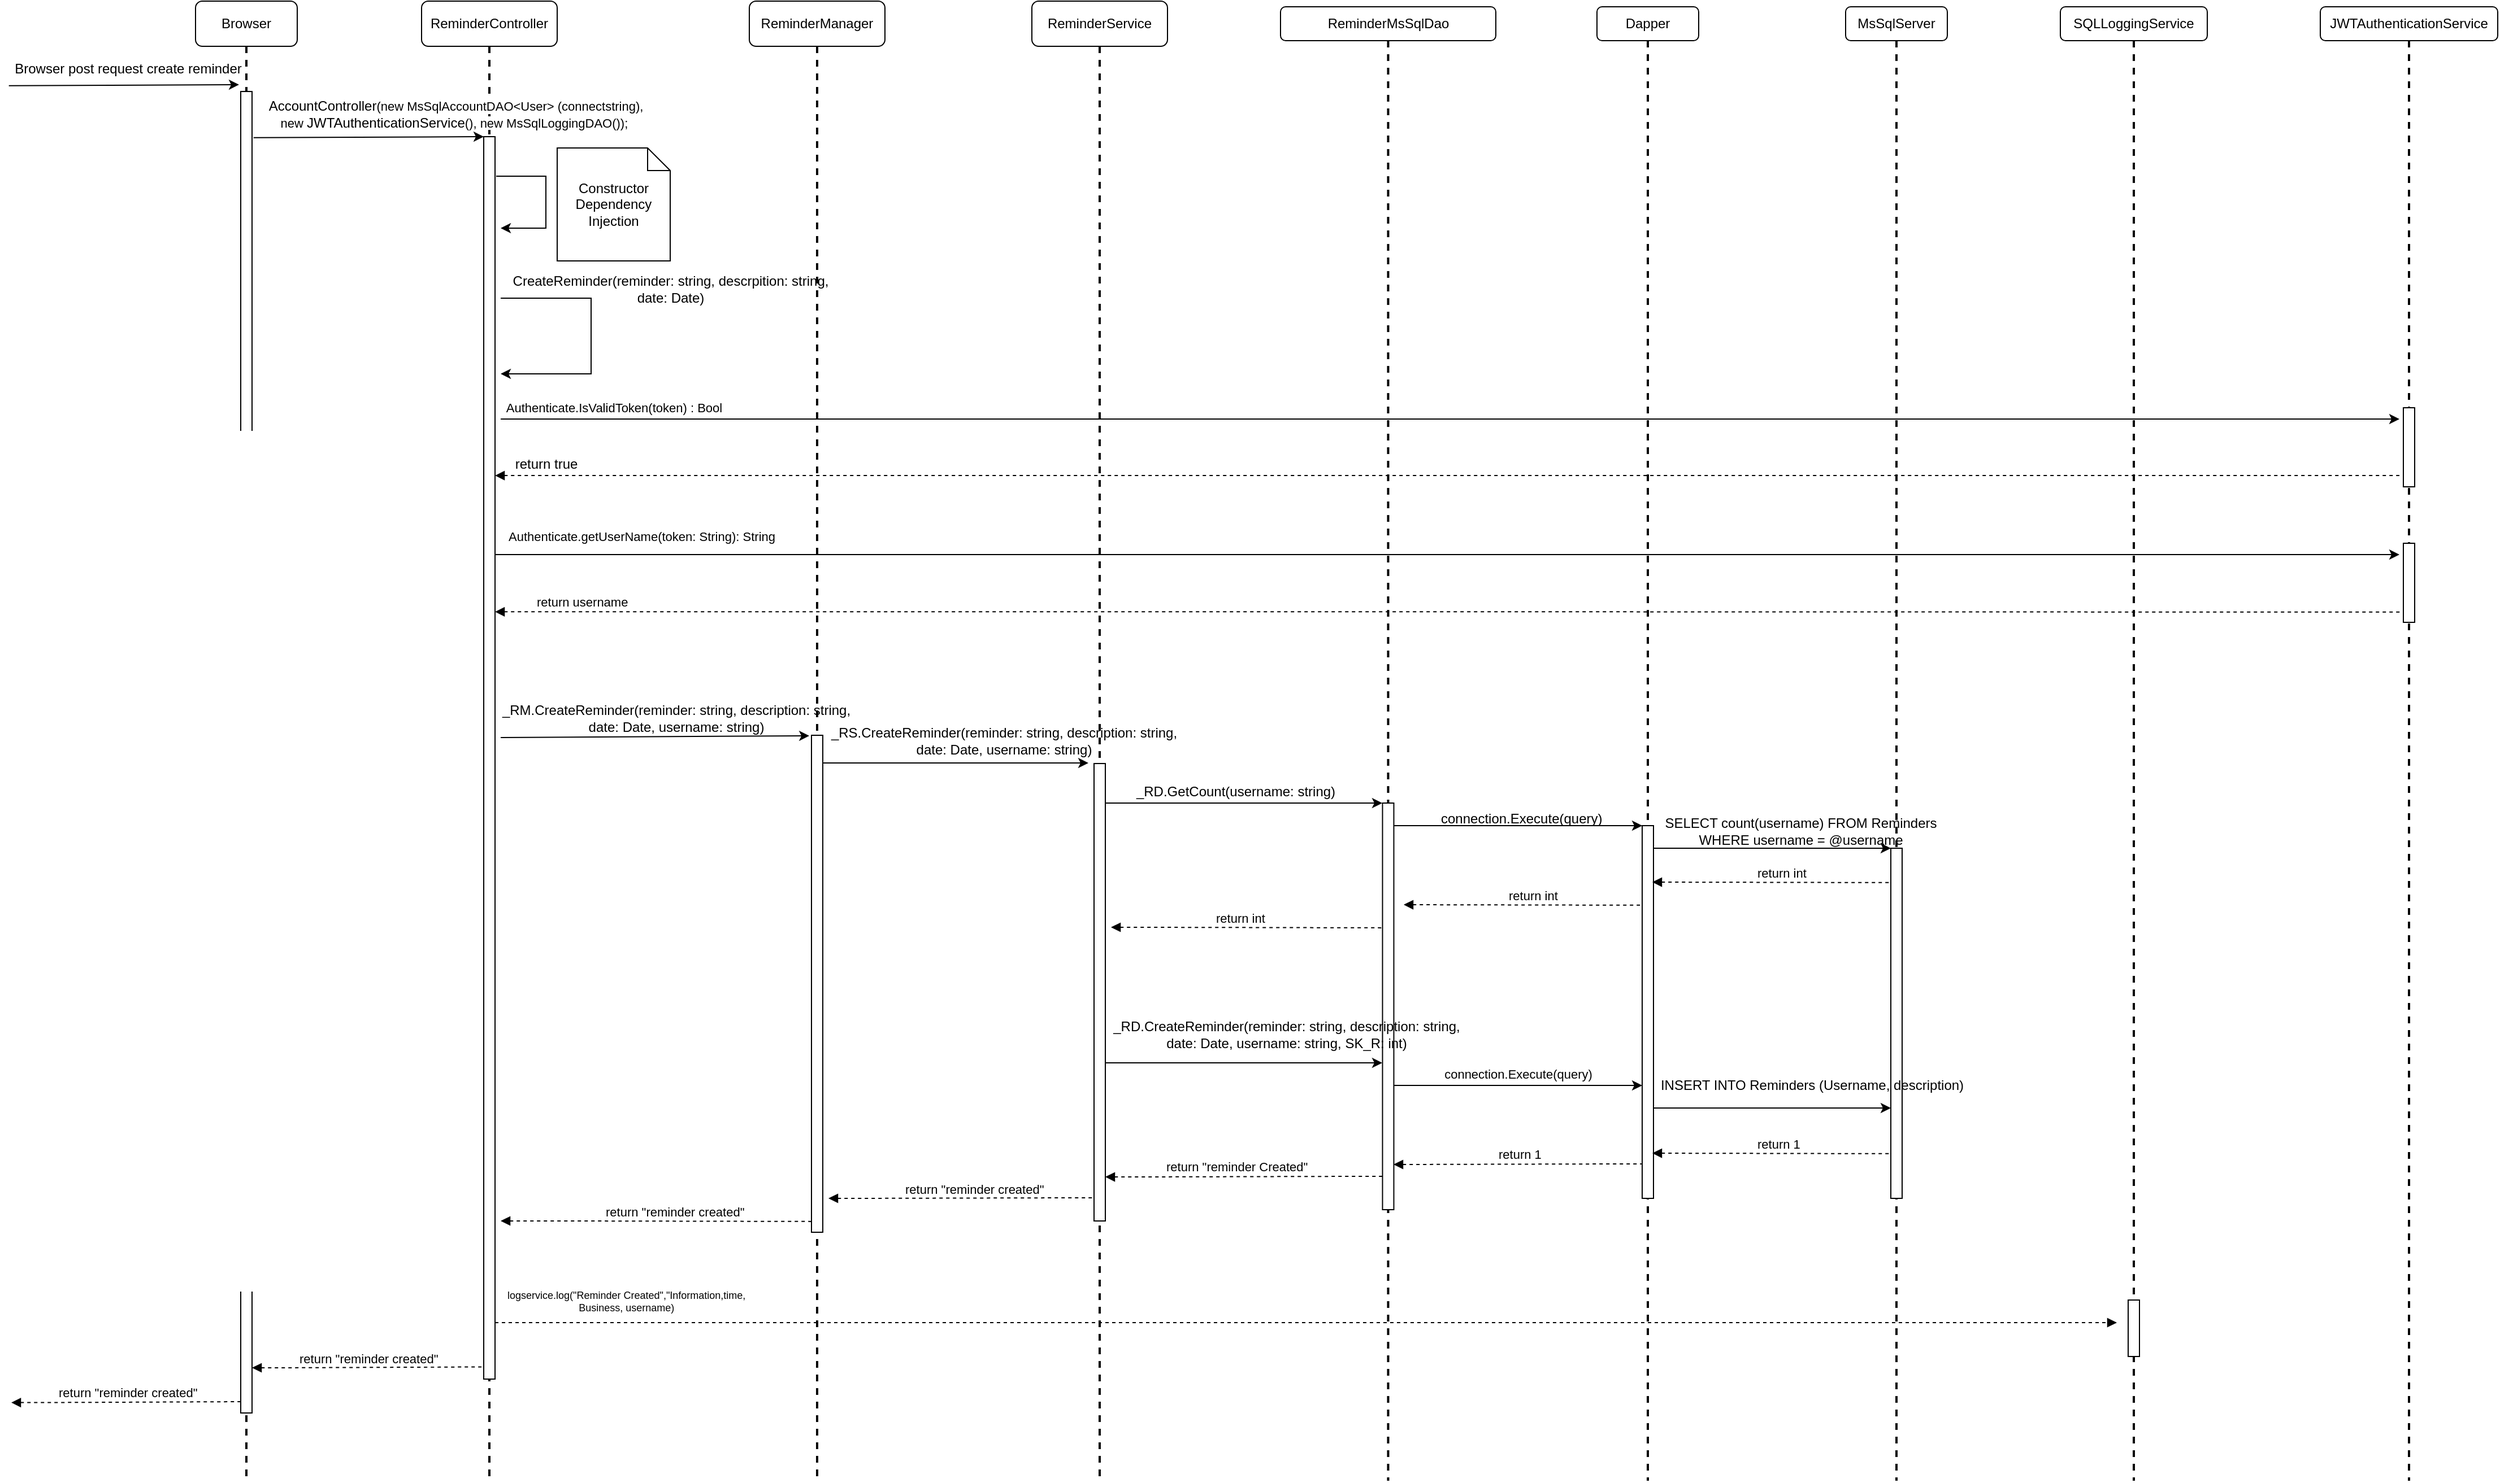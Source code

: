 <?xml version="1.0" encoding="UTF-8"?>
<mxfile version="17.4.6" type="google" pages="3"><diagram id="RDwwvTGCF3wUJh4VpjZ5" name="Create Reminder"><mxGraphModel dx="2912" dy="1154" grid="1" gridSize="10" guides="1" tooltips="1" connect="1" arrows="1" fold="1" page="1" pageScale="1" pageWidth="850" pageHeight="1100" math="0" shadow="0"><root><mxCell id="0"/><mxCell id="1" parent="0"/><mxCell id="jT9DzeOsweoscZ4oZAF4-42" value="" style="line;strokeWidth=2;direction=south;html=1;dashed=1;" parent="1" vertex="1"><mxGeometry x="900" y="145" width="10" height="1275" as="geometry"/></mxCell><mxCell id="yj6ZxE1zSrJkq0kj9B9Q-1" value="Browser" style="rounded=1;whiteSpace=wrap;html=1;" parent="1" vertex="1"><mxGeometry x="-600" y="110" width="90" height="40" as="geometry"/></mxCell><mxCell id="yj6ZxE1zSrJkq0kj9B9Q-9" value="" style="endArrow=classic;html=1;rounded=0;entryX=0;entryY=1;entryDx=0;entryDy=0;exitX=0.022;exitY=1.245;exitDx=0;exitDy=0;exitPerimeter=0;" parent="1" source="yj6ZxE1zSrJkq0kj9B9Q-12" edge="1"><mxGeometry width="50" height="50" relative="1" as="geometry"><mxPoint x="-680" y="184" as="sourcePoint"/><mxPoint x="-561.485" y="183.985" as="targetPoint"/></mxGeometry></mxCell><mxCell id="yj6ZxE1zSrJkq0kj9B9Q-12" value="Browser post request create reminder" style="text;html=1;align=center;verticalAlign=middle;resizable=0;points=[];autosize=1;strokeColor=none;fillColor=none;" parent="1" vertex="1"><mxGeometry x="-770" y="160" width="220" height="20" as="geometry"/></mxCell><mxCell id="yj6ZxE1zSrJkq0kj9B9Q-13" value="ReminderController" style="rounded=1;whiteSpace=wrap;html=1;" parent="1" vertex="1"><mxGeometry x="-400" y="110" width="120" height="40" as="geometry"/></mxCell><mxCell id="yj6ZxE1zSrJkq0kj9B9Q-14" value="" style="line;strokeWidth=2;direction=south;html=1;dashed=1;" parent="1" vertex="1"><mxGeometry x="-345" y="150" width="10" height="1270" as="geometry"/></mxCell><mxCell id="yj6ZxE1zSrJkq0kj9B9Q-15" value="" style="line;strokeWidth=2;direction=south;html=1;dashed=1;" parent="1" vertex="1"><mxGeometry x="-560" y="150" width="10" height="1270" as="geometry"/></mxCell><mxCell id="yj6ZxE1zSrJkq0kj9B9Q-16" value="" style="html=1;points=[];perimeter=orthogonalPerimeter;" parent="1" vertex="1"><mxGeometry x="-560" y="190" width="10" height="1170" as="geometry"/></mxCell><mxCell id="yj6ZxE1zSrJkq0kj9B9Q-17" value="" style="html=1;points=[];perimeter=orthogonalPerimeter;" parent="1" vertex="1"><mxGeometry x="-345" y="230" width="10" height="1100" as="geometry"/></mxCell><mxCell id="yj6ZxE1zSrJkq0kj9B9Q-18" value="" style="endArrow=classic;html=1;rounded=0;entryX=0;entryY=1;entryDx=0;entryDy=0;exitX=0.022;exitY=1.245;exitDx=0;exitDy=0;exitPerimeter=0;" parent="1" edge="1"><mxGeometry width="50" height="50" relative="1" as="geometry"><mxPoint x="-548.67" y="230.91" as="sourcePoint"/><mxPoint x="-344.995" y="229.995" as="targetPoint"/></mxGeometry></mxCell><mxCell id="yj6ZxE1zSrJkq0kj9B9Q-19" value="AccountController&lt;span style=&quot;background-color: rgb(255 , 255 , 255) ; font-size: 11px ; text-align: left&quot;&gt;(new MsSqlAccountDAO&amp;lt;User&amp;gt;&amp;nbsp;&lt;/span&gt;&lt;span style=&quot;background-color: rgb(255 , 255 , 255) ; font-size: 11px ; text-align: left&quot;&gt;(connectstring), &lt;br&gt;new&amp;nbsp;&lt;/span&gt;JWTAuthenticationService&lt;span style=&quot;background-color: rgb(255 , 255 , 255) ; font-size: 11px ; text-align: left&quot;&gt;(),&amp;nbsp;new MsSqlLoggingDAO());&amp;nbsp;&lt;/span&gt;&lt;span style=&quot;background-color: rgb(255 , 255 , 255) ; font-size: 11px ; text-align: left&quot;&gt;&lt;br&gt;&lt;/span&gt;" style="text;html=1;align=center;verticalAlign=middle;resizable=0;points=[];autosize=1;strokeColor=none;fillColor=none;" parent="1" vertex="1"><mxGeometry x="-545" y="195" width="350" height="30" as="geometry"/></mxCell><mxCell id="jT9DzeOsweoscZ4oZAF4-1" value="" style="endArrow=classic;html=1;rounded=0;" parent="1" edge="1"><mxGeometry width="50" height="50" relative="1" as="geometry"><mxPoint x="-334" y="265" as="sourcePoint"/><mxPoint x="-330" y="311" as="targetPoint"/><Array as="points"><mxPoint x="-290" y="265"/><mxPoint x="-290" y="311"/></Array></mxGeometry></mxCell><mxCell id="jT9DzeOsweoscZ4oZAF4-2" value="Constructor Dependency Injection" style="shape=note;size=20;whiteSpace=wrap;html=1;" parent="1" vertex="1"><mxGeometry x="-280" y="240" width="100" height="100" as="geometry"/></mxCell><mxCell id="jT9DzeOsweoscZ4oZAF4-3" value="" style="endArrow=classic;html=1;rounded=0;exitX=1.5;exitY=0.13;exitDx=0;exitDy=0;exitPerimeter=0;" parent="1" source="yj6ZxE1zSrJkq0kj9B9Q-17" edge="1"><mxGeometry width="50" height="50" relative="1" as="geometry"><mxPoint x="-335" y="410" as="sourcePoint"/><mxPoint x="-330" y="440" as="targetPoint"/><Array as="points"><mxPoint x="-250" y="373"/><mxPoint x="-250" y="440"/></Array></mxGeometry></mxCell><mxCell id="jT9DzeOsweoscZ4oZAF4-4" value="CreateReminder(reminder: string, descrpition: string,&lt;br&gt;date: Date)" style="text;html=1;align=center;verticalAlign=middle;resizable=0;points=[];autosize=1;strokeColor=none;fillColor=none;" parent="1" vertex="1"><mxGeometry x="-325" y="350" width="290" height="30" as="geometry"/></mxCell><mxCell id="jT9DzeOsweoscZ4oZAF4-5" value="&lt;span style=&quot;text-align: left&quot;&gt;JWTAuthenticationService&lt;/span&gt;" style="rounded=1;whiteSpace=wrap;html=1;" parent="1" vertex="1"><mxGeometry x="1280" y="115" width="157" height="30" as="geometry"/></mxCell><mxCell id="jT9DzeOsweoscZ4oZAF4-7" value="" style="line;strokeWidth=2;direction=south;html=1;dashed=1;" parent="1" vertex="1"><mxGeometry x="1353.5" y="145" width="10" height="1275" as="geometry"/></mxCell><mxCell id="jT9DzeOsweoscZ4oZAF4-8" value="" style="html=1;points=[];perimeter=orthogonalPerimeter;" parent="1" vertex="1"><mxGeometry x="1353.5" y="470" width="10" height="70" as="geometry"/></mxCell><mxCell id="jT9DzeOsweoscZ4oZAF4-9" value="" style="endArrow=classic;html=1;rounded=0;" parent="1" edge="1"><mxGeometry width="50" height="50" relative="1" as="geometry"><mxPoint x="-330" y="480" as="sourcePoint"/><mxPoint x="1350" y="480" as="targetPoint"/></mxGeometry></mxCell><mxCell id="jT9DzeOsweoscZ4oZAF4-11" value="" style="endArrow=none;endFill=0;html=1;edgeStyle=orthogonalEdgeStyle;align=left;verticalAlign=top;rounded=0;startArrow=block;startFill=1;dashed=1;" parent="1" edge="1"><mxGeometry x="-1" relative="1" as="geometry"><mxPoint x="-335" y="530.04" as="sourcePoint"/><mxPoint x="1350" y="530" as="targetPoint"/><Array as="points"><mxPoint x="-196" y="530.04"/></Array></mxGeometry></mxCell><mxCell id="jT9DzeOsweoscZ4oZAF4-12" value="Authenticate.IsValidToken(token) : Bool" style="edgeLabel;resizable=0;html=1;align=center;verticalAlign=middle;" parent="1" connectable="0" vertex="1"><mxGeometry x="-230.0" y="470.0" as="geometry"/></mxCell><mxCell id="jT9DzeOsweoscZ4oZAF4-13" value="return true" style="text;html=1;align=center;verticalAlign=middle;resizable=0;points=[];autosize=1;strokeColor=none;fillColor=none;" parent="1" vertex="1"><mxGeometry x="-325" y="510" width="70" height="20" as="geometry"/></mxCell><mxCell id="jT9DzeOsweoscZ4oZAF4-15" value="" style="endArrow=none;endFill=0;html=1;edgeStyle=orthogonalEdgeStyle;align=left;verticalAlign=top;rounded=0;startArrow=block;startFill=1;dashed=1;entryX=-0.041;entryY=0.87;entryDx=0;entryDy=0;entryPerimeter=0;" parent="1" target="jT9DzeOsweoscZ4oZAF4-17" edge="1"><mxGeometry x="-1" relative="1" as="geometry"><mxPoint x="-335" y="650.64" as="sourcePoint"/><mxPoint x="968.62" y="650.0" as="targetPoint"/><Array as="points"><mxPoint x="394" y="651"/><mxPoint x="1123" y="650"/></Array></mxGeometry></mxCell><mxCell id="jT9DzeOsweoscZ4oZAF4-16" value="return username" style="edgeLabel;resizable=0;html=1;align=left;verticalAlign=bottom;" parent="jT9DzeOsweoscZ4oZAF4-15" connectable="0" vertex="1"><mxGeometry x="-1" relative="1" as="geometry"><mxPoint x="35" as="offset"/></mxGeometry></mxCell><mxCell id="jT9DzeOsweoscZ4oZAF4-17" value="" style="html=1;points=[];perimeter=orthogonalPerimeter;" parent="1" vertex="1"><mxGeometry x="1353.5" y="590" width="10" height="70" as="geometry"/></mxCell><mxCell id="jT9DzeOsweoscZ4oZAF4-18" value="" style="endArrow=classic;html=1;rounded=0;" parent="1" edge="1"><mxGeometry width="50" height="50" relative="1" as="geometry"><mxPoint x="-335" y="600" as="sourcePoint"/><mxPoint x="1350" y="600" as="targetPoint"/></mxGeometry></mxCell><mxCell id="jT9DzeOsweoscZ4oZAF4-19" value="&lt;span style=&quot;color: rgb(0, 0, 0); font-family: helvetica; font-size: 11px; font-style: normal; font-weight: 400; letter-spacing: normal; text-align: left; text-indent: 0px; text-transform: none; word-spacing: 0px; background-color: rgb(255, 255, 255); display: inline; float: none;&quot;&gt;Authenticate.getUserName(token: String): String&lt;/span&gt;" style="text;whiteSpace=wrap;html=1;" parent="1" vertex="1"><mxGeometry x="-325" y="570" width="260" height="30" as="geometry"/></mxCell><mxCell id="jT9DzeOsweoscZ4oZAF4-20" value="ReminderManager" style="rounded=1;whiteSpace=wrap;html=1;" parent="1" vertex="1"><mxGeometry x="-110" y="110" width="120" height="40" as="geometry"/></mxCell><mxCell id="jT9DzeOsweoscZ4oZAF4-21" value="" style="line;strokeWidth=2;direction=south;html=1;dashed=1;" parent="1" vertex="1"><mxGeometry x="-55" y="150" width="10" height="1270" as="geometry"/></mxCell><mxCell id="jT9DzeOsweoscZ4oZAF4-22" value="" style="html=1;points=[];perimeter=orthogonalPerimeter;" parent="1" vertex="1"><mxGeometry x="-55" y="760" width="10" height="440" as="geometry"/></mxCell><mxCell id="jT9DzeOsweoscZ4oZAF4-23" value="" style="endArrow=classic;html=1;rounded=0;entryX=-0.191;entryY=0.001;entryDx=0;entryDy=0;entryPerimeter=0;" parent="1" target="jT9DzeOsweoscZ4oZAF4-22" edge="1"><mxGeometry width="50" height="50" relative="1" as="geometry"><mxPoint x="-330" y="762" as="sourcePoint"/><mxPoint x="-240" y="750" as="targetPoint"/></mxGeometry></mxCell><mxCell id="jT9DzeOsweoscZ4oZAF4-24" value="_RM.CreateReminder(reminder: string, description: string,&lt;br&gt;date: Date, username: string)" style="text;html=1;align=center;verticalAlign=middle;resizable=0;points=[];autosize=1;strokeColor=none;fillColor=none;" parent="1" vertex="1"><mxGeometry x="-335" y="730" width="320" height="30" as="geometry"/></mxCell><mxCell id="jT9DzeOsweoscZ4oZAF4-25" value="ReminderService" style="rounded=1;whiteSpace=wrap;html=1;" parent="1" vertex="1"><mxGeometry x="140" y="110" width="120" height="40" as="geometry"/></mxCell><mxCell id="jT9DzeOsweoscZ4oZAF4-26" value="" style="line;strokeWidth=2;direction=south;html=1;dashed=1;" parent="1" vertex="1"><mxGeometry x="195" y="150" width="10" height="1270" as="geometry"/></mxCell><mxCell id="jT9DzeOsweoscZ4oZAF4-27" value="" style="html=1;points=[];perimeter=orthogonalPerimeter;" parent="1" vertex="1"><mxGeometry x="195" y="785" width="10" height="405" as="geometry"/></mxCell><mxCell id="jT9DzeOsweoscZ4oZAF4-28" value="" style="endArrow=classic;html=1;rounded=0;" parent="1" edge="1"><mxGeometry width="50" height="50" relative="1" as="geometry"><mxPoint x="-45" y="784.5" as="sourcePoint"/><mxPoint x="190" y="784.5" as="targetPoint"/></mxGeometry></mxCell><mxCell id="jT9DzeOsweoscZ4oZAF4-29" value="_RS.CreateReminder(reminder: string, description: string,&lt;br&gt;date: Date, username: string)" style="text;html=1;align=center;verticalAlign=middle;resizable=0;points=[];autosize=1;strokeColor=none;fillColor=none;" parent="1" vertex="1"><mxGeometry x="-45" y="750" width="320" height="30" as="geometry"/></mxCell><mxCell id="jT9DzeOsweoscZ4oZAF4-30" value="ReminderMsSqlDao" style="rounded=1;whiteSpace=wrap;html=1;" parent="1" vertex="1"><mxGeometry x="360" y="115" width="190.5" height="30" as="geometry"/></mxCell><mxCell id="jT9DzeOsweoscZ4oZAF4-31" value="" style="line;strokeWidth=2;direction=south;html=1;dashed=1;" parent="1" vertex="1"><mxGeometry x="450.25" y="145" width="10" height="1275" as="geometry"/></mxCell><mxCell id="jT9DzeOsweoscZ4oZAF4-32" value="" style="html=1;points=[];perimeter=orthogonalPerimeter;" parent="1" vertex="1"><mxGeometry x="450.25" y="820" width="10" height="360" as="geometry"/></mxCell><mxCell id="jT9DzeOsweoscZ4oZAF4-33" value="" style="endArrow=classic;html=1;rounded=0;" parent="1" edge="1"><mxGeometry width="50" height="50" relative="1" as="geometry"><mxPoint x="205" y="1050" as="sourcePoint"/><mxPoint x="450" y="1050" as="targetPoint"/></mxGeometry></mxCell><mxCell id="jT9DzeOsweoscZ4oZAF4-34" value="_RD.CreateReminder(reminder: string, description: string,&lt;br&gt;date: Date, username: string, SK_R: int)" style="text;html=1;align=center;verticalAlign=middle;resizable=0;points=[];autosize=1;strokeColor=none;fillColor=none;" parent="1" vertex="1"><mxGeometry x="205" y="1010" width="320" height="30" as="geometry"/></mxCell><mxCell id="jT9DzeOsweoscZ4oZAF4-35" value="Dapper" style="rounded=1;whiteSpace=wrap;html=1;" parent="1" vertex="1"><mxGeometry x="640" y="115" width="90" height="30" as="geometry"/></mxCell><mxCell id="jT9DzeOsweoscZ4oZAF4-36" value="" style="line;strokeWidth=2;direction=south;html=1;dashed=1;" parent="1" vertex="1"><mxGeometry x="680" y="145" width="10" height="1275" as="geometry"/></mxCell><mxCell id="jT9DzeOsweoscZ4oZAF4-37" value="" style="html=1;points=[];perimeter=orthogonalPerimeter;" parent="1" vertex="1"><mxGeometry x="680" y="840" width="10" height="330" as="geometry"/></mxCell><mxCell id="jT9DzeOsweoscZ4oZAF4-39" value="" style="endArrow=classic;html=1;rounded=0;" parent="1" edge="1"><mxGeometry width="50" height="50" relative="1" as="geometry"><mxPoint x="460" y="1070" as="sourcePoint"/><mxPoint x="680" y="1070" as="targetPoint"/></mxGeometry></mxCell><mxCell id="jT9DzeOsweoscZ4oZAF4-40" value="connection.Execute(query)" style="edgeLabel;html=1;align=center;verticalAlign=middle;resizable=0;points=[];" parent="1" vertex="1" connectable="0"><mxGeometry x="570.001" y="1060.005" as="geometry"/></mxCell><mxCell id="jT9DzeOsweoscZ4oZAF4-41" value="MsSqlServer" style="rounded=1;whiteSpace=wrap;html=1;" parent="1" vertex="1"><mxGeometry x="860" y="115" width="90" height="30" as="geometry"/></mxCell><mxCell id="jT9DzeOsweoscZ4oZAF4-43" value="" style="html=1;points=[];perimeter=orthogonalPerimeter;" parent="1" vertex="1"><mxGeometry x="900" y="860" width="10" height="310" as="geometry"/></mxCell><mxCell id="jT9DzeOsweoscZ4oZAF4-44" value="" style="endArrow=classic;html=1;rounded=0;" parent="1" edge="1"><mxGeometry width="50" height="50" relative="1" as="geometry"><mxPoint x="690" y="1090" as="sourcePoint"/><mxPoint x="900" y="1090" as="targetPoint"/></mxGeometry></mxCell><mxCell id="jT9DzeOsweoscZ4oZAF4-45" value="INSERT INTO Reminders (Username, description)" style="text;html=1;align=center;verticalAlign=middle;resizable=0;points=[];autosize=1;strokeColor=none;fillColor=none;" parent="1" vertex="1"><mxGeometry x="690" y="1060" width="280" height="20" as="geometry"/></mxCell><mxCell id="jT9DzeOsweoscZ4oZAF4-48" value="" style="endArrow=none;endFill=0;html=1;edgeStyle=orthogonalEdgeStyle;align=left;verticalAlign=top;rounded=0;startArrow=block;startFill=1;dashed=1;" parent="1" edge="1"><mxGeometry x="-1" relative="1" as="geometry"><mxPoint x="689" y="1130" as="sourcePoint"/><mxPoint x="900.0" y="1130.44" as="targetPoint"/><Array as="points"><mxPoint x="689" y="1130.23"/></Array></mxGeometry></mxCell><mxCell id="jT9DzeOsweoscZ4oZAF4-49" value="return 1" style="edgeLabel;resizable=0;html=1;align=left;verticalAlign=bottom;" parent="jT9DzeOsweoscZ4oZAF4-48" connectable="0" vertex="1"><mxGeometry x="-1" relative="1" as="geometry"><mxPoint x="91" as="offset"/></mxGeometry></mxCell><mxCell id="jT9DzeOsweoscZ4oZAF4-50" value="" style="endArrow=none;endFill=0;html=1;edgeStyle=orthogonalEdgeStyle;align=left;verticalAlign=top;rounded=0;startArrow=block;startFill=1;dashed=1;exitX=0.975;exitY=0.909;exitDx=0;exitDy=0;exitPerimeter=0;" parent="1" edge="1"><mxGeometry x="-1" relative="1" as="geometry"><mxPoint x="460" y="1139.99" as="sourcePoint"/><mxPoint x="680.0" y="1139.44" as="targetPoint"/><Array as="points"><mxPoint x="469" y="1140"/></Array></mxGeometry></mxCell><mxCell id="jT9DzeOsweoscZ4oZAF4-51" value="return 1" style="edgeLabel;resizable=0;html=1;align=left;verticalAlign=bottom;" parent="jT9DzeOsweoscZ4oZAF4-50" connectable="0" vertex="1"><mxGeometry x="-1" relative="1" as="geometry"><mxPoint x="91" as="offset"/></mxGeometry></mxCell><mxCell id="jT9DzeOsweoscZ4oZAF4-52" value="" style="endArrow=none;endFill=0;html=1;edgeStyle=orthogonalEdgeStyle;align=left;verticalAlign=top;rounded=0;startArrow=block;startFill=1;dashed=1;exitX=1;exitY=0.869;exitDx=0;exitDy=0;exitPerimeter=0;" parent="1" edge="1"><mxGeometry x="-1" relative="1" as="geometry"><mxPoint x="205" y="1151.005" as="sourcePoint"/><mxPoint x="450.25" y="1150.44" as="targetPoint"/><Array as="points"><mxPoint x="239" y="1151"/></Array></mxGeometry></mxCell><mxCell id="jT9DzeOsweoscZ4oZAF4-53" value="return &quot;reminder Created&quot;" style="edgeLabel;resizable=0;html=1;align=left;verticalAlign=bottom;" parent="jT9DzeOsweoscZ4oZAF4-52" connectable="0" vertex="1"><mxGeometry x="-1" relative="1" as="geometry"><mxPoint x="52" y="-1" as="offset"/></mxGeometry></mxCell><mxCell id="jT9DzeOsweoscZ4oZAF4-54" value="" style="endArrow=none;endFill=0;html=1;edgeStyle=orthogonalEdgeStyle;align=left;verticalAlign=top;rounded=0;startArrow=block;startFill=1;dashed=1;" parent="1" edge="1"><mxGeometry x="-1" relative="1" as="geometry"><mxPoint x="-40" y="1170" as="sourcePoint"/><mxPoint x="195.0" y="1169.44" as="targetPoint"/><Array as="points"><mxPoint x="-16" y="1170"/></Array></mxGeometry></mxCell><mxCell id="jT9DzeOsweoscZ4oZAF4-55" value="return &quot;reminder created&quot;" style="edgeLabel;resizable=0;html=1;align=left;verticalAlign=bottom;" parent="jT9DzeOsweoscZ4oZAF4-54" connectable="0" vertex="1"><mxGeometry x="-1" relative="1" as="geometry"><mxPoint x="66" as="offset"/></mxGeometry></mxCell><mxCell id="jT9DzeOsweoscZ4oZAF4-58" value="" style="endArrow=none;endFill=0;html=1;edgeStyle=orthogonalEdgeStyle;align=left;verticalAlign=top;rounded=0;startArrow=block;startFill=1;dashed=1;" parent="1" edge="1"><mxGeometry x="-1" relative="1" as="geometry"><mxPoint x="-330" y="1190" as="sourcePoint"/><mxPoint x="-55.0" y="1190.44" as="targetPoint"/><Array as="points"><mxPoint x="-266" y="1190.23"/></Array></mxGeometry></mxCell><mxCell id="jT9DzeOsweoscZ4oZAF4-59" value="return &quot;reminder created&quot;" style="edgeLabel;resizable=0;html=1;align=left;verticalAlign=bottom;" parent="jT9DzeOsweoscZ4oZAF4-58" connectable="0" vertex="1"><mxGeometry x="-1" relative="1" as="geometry"><mxPoint x="91" as="offset"/></mxGeometry></mxCell><mxCell id="jT9DzeOsweoscZ4oZAF4-62" value="" style="endArrow=block;endFill=1;html=1;edgeStyle=orthogonalEdgeStyle;align=left;verticalAlign=top;rounded=0;startArrow=none;startFill=0;dashed=1;" parent="1" edge="1"><mxGeometry x="-1" relative="1" as="geometry"><mxPoint x="-335" y="1280.0" as="sourcePoint"/><mxPoint x="1100" y="1280" as="targetPoint"/><Array as="points"/></mxGeometry></mxCell><mxCell id="jT9DzeOsweoscZ4oZAF4-63" value="&lt;div style=&quot;font-size: 9px ; text-align: center&quot;&gt;logservice.log(&quot;Reminder Created&quot;,&quot;Information,time,&lt;/div&gt;&lt;div style=&quot;font-size: 9px ; text-align: center&quot;&gt;Business, username)&lt;/div&gt;" style="edgeLabel;resizable=0;html=1;align=left;verticalAlign=bottom;" parent="jT9DzeOsweoscZ4oZAF4-62" connectable="0" vertex="1"><mxGeometry x="-1" relative="1" as="geometry"><mxPoint x="9" y="-6" as="offset"/></mxGeometry></mxCell><mxCell id="jT9DzeOsweoscZ4oZAF4-66" value="" style="endArrow=none;endFill=0;html=1;edgeStyle=orthogonalEdgeStyle;align=left;verticalAlign=top;rounded=0;startArrow=block;startFill=1;dashed=1;entryX=-0.2;entryY=0.999;entryDx=0;entryDy=0;entryPerimeter=0;" parent="1" edge="1"><mxGeometry x="-1" relative="1" as="geometry"><mxPoint x="-550" y="1320" as="sourcePoint"/><mxPoint x="-347" y="1319.22" as="targetPoint"/><Array as="points"><mxPoint x="-526" y="1320"/></Array></mxGeometry></mxCell><mxCell id="jT9DzeOsweoscZ4oZAF4-67" value="return &quot;reminder created&quot;" style="edgeLabel;resizable=0;html=1;align=left;verticalAlign=bottom;" parent="jT9DzeOsweoscZ4oZAF4-66" connectable="0" vertex="1"><mxGeometry x="-1" relative="1" as="geometry"><mxPoint x="40" as="offset"/></mxGeometry></mxCell><mxCell id="jT9DzeOsweoscZ4oZAF4-68" value="SQLLoggingService" style="rounded=1;whiteSpace=wrap;html=1;" parent="1" vertex="1"><mxGeometry x="1050" y="115" width="130" height="30" as="geometry"/></mxCell><mxCell id="jT9DzeOsweoscZ4oZAF4-69" value="" style="line;strokeWidth=2;direction=south;html=1;dashed=1;" parent="1" vertex="1"><mxGeometry x="1110" y="145" width="10" height="1275" as="geometry"/></mxCell><mxCell id="jT9DzeOsweoscZ4oZAF4-70" value="" style="html=1;points=[];perimeter=orthogonalPerimeter;" parent="1" vertex="1"><mxGeometry x="1110" y="1260" width="10" height="50" as="geometry"/></mxCell><mxCell id="jT9DzeOsweoscZ4oZAF4-71" value="" style="endArrow=none;endFill=0;html=1;edgeStyle=orthogonalEdgeStyle;align=left;verticalAlign=top;rounded=0;startArrow=block;startFill=1;dashed=1;entryX=-0.2;entryY=0.999;entryDx=0;entryDy=0;entryPerimeter=0;" parent="1" edge="1"><mxGeometry x="-1" relative="1" as="geometry"><mxPoint x="-763" y="1350.78" as="sourcePoint"/><mxPoint x="-560" y="1350" as="targetPoint"/><Array as="points"><mxPoint x="-739" y="1350.78"/></Array></mxGeometry></mxCell><mxCell id="jT9DzeOsweoscZ4oZAF4-72" value="return &quot;reminder created&quot;" style="edgeLabel;resizable=0;html=1;align=left;verticalAlign=bottom;" parent="jT9DzeOsweoscZ4oZAF4-71" connectable="0" vertex="1"><mxGeometry x="-1" relative="1" as="geometry"><mxPoint x="40" as="offset"/></mxGeometry></mxCell><mxCell id="MWnDQBkEz4KzhycUBzD0-1" value="" style="endArrow=classic;html=1;rounded=0;" parent="1" edge="1"><mxGeometry width="50" height="50" relative="1" as="geometry"><mxPoint x="205" y="820" as="sourcePoint"/><mxPoint x="450" y="820" as="targetPoint"/></mxGeometry></mxCell><mxCell id="MWnDQBkEz4KzhycUBzD0-2" value="" style="endArrow=classic;html=1;rounded=0;" parent="1" edge="1"><mxGeometry width="50" height="50" relative="1" as="geometry"><mxPoint x="460" y="840" as="sourcePoint"/><mxPoint x="680" y="840" as="targetPoint"/></mxGeometry></mxCell><mxCell id="MWnDQBkEz4KzhycUBzD0-3" value="" style="endArrow=classic;html=1;rounded=0;" parent="1" edge="1"><mxGeometry width="50" height="50" relative="1" as="geometry"><mxPoint x="690" y="860" as="sourcePoint"/><mxPoint x="900" y="860" as="targetPoint"/></mxGeometry></mxCell><mxCell id="MWnDQBkEz4KzhycUBzD0-4" value="_RD.GetCount(username: string)" style="text;html=1;align=center;verticalAlign=middle;resizable=0;points=[];autosize=1;strokeColor=none;fillColor=none;" parent="1" vertex="1"><mxGeometry x="225" y="800" width="190" height="20" as="geometry"/></mxCell><mxCell id="MWnDQBkEz4KzhycUBzD0-5" value="connection.Execute(query)" style="text;whiteSpace=wrap;html=1;" parent="1" vertex="1"><mxGeometry x="500" y="820" width="170" height="30" as="geometry"/></mxCell><mxCell id="MWnDQBkEz4KzhycUBzD0-6" value="SELECT count(username) FROM Reminders&lt;br&gt;WHERE username = @username" style="text;html=1;align=center;verticalAlign=middle;resizable=0;points=[];autosize=1;strokeColor=none;fillColor=none;" parent="1" vertex="1"><mxGeometry x="690" y="830" width="260" height="30" as="geometry"/></mxCell><mxCell id="MWnDQBkEz4KzhycUBzD0-7" value="" style="endArrow=none;endFill=0;html=1;edgeStyle=orthogonalEdgeStyle;align=left;verticalAlign=top;rounded=0;startArrow=block;startFill=1;dashed=1;" parent="1" edge="1"><mxGeometry x="-1" relative="1" as="geometry"><mxPoint x="689" y="890" as="sourcePoint"/><mxPoint x="900.0" y="890.44" as="targetPoint"/><Array as="points"><mxPoint x="689" y="890.23"/></Array></mxGeometry></mxCell><mxCell id="MWnDQBkEz4KzhycUBzD0-8" value="return int" style="edgeLabel;resizable=0;html=1;align=left;verticalAlign=bottom;" parent="MWnDQBkEz4KzhycUBzD0-7" connectable="0" vertex="1"><mxGeometry x="-1" relative="1" as="geometry"><mxPoint x="91" as="offset"/></mxGeometry></mxCell><mxCell id="MWnDQBkEz4KzhycUBzD0-9" value="" style="endArrow=none;endFill=0;html=1;edgeStyle=orthogonalEdgeStyle;align=left;verticalAlign=top;rounded=0;startArrow=block;startFill=1;dashed=1;" parent="1" edge="1"><mxGeometry x="-1" relative="1" as="geometry"><mxPoint x="469" y="910" as="sourcePoint"/><mxPoint x="680.0" y="910.44" as="targetPoint"/><Array as="points"><mxPoint x="469" y="910.23"/></Array></mxGeometry></mxCell><mxCell id="MWnDQBkEz4KzhycUBzD0-10" value="return int" style="edgeLabel;resizable=0;html=1;align=left;verticalAlign=bottom;" parent="MWnDQBkEz4KzhycUBzD0-9" connectable="0" vertex="1"><mxGeometry x="-1" relative="1" as="geometry"><mxPoint x="91" as="offset"/></mxGeometry></mxCell><mxCell id="MWnDQBkEz4KzhycUBzD0-11" value="" style="endArrow=none;endFill=0;html=1;edgeStyle=orthogonalEdgeStyle;align=left;verticalAlign=top;rounded=0;startArrow=block;startFill=1;dashed=1;" parent="1" edge="1"><mxGeometry x="-1" relative="1" as="geometry"><mxPoint x="210" y="930" as="sourcePoint"/><mxPoint x="450.25" y="930.44" as="targetPoint"/><Array as="points"><mxPoint x="239.25" y="930.23"/></Array></mxGeometry></mxCell><mxCell id="MWnDQBkEz4KzhycUBzD0-12" value="return int" style="edgeLabel;resizable=0;html=1;align=left;verticalAlign=bottom;" parent="MWnDQBkEz4KzhycUBzD0-11" connectable="0" vertex="1"><mxGeometry x="-1" relative="1" as="geometry"><mxPoint x="91" as="offset"/></mxGeometry></mxCell></root></mxGraphModel></diagram><diagram id="2D3raRpTC9mKXOxJejfE" name="db error"><mxGraphModel dx="2426" dy="1358" grid="1" gridSize="10" guides="1" tooltips="1" connect="1" arrows="1" fold="1" page="1" pageScale="1" pageWidth="850" pageHeight="1100" math="0" shadow="0"><root><mxCell id="0"/><mxCell id="1" parent="0"/><mxCell id="AdZ2B0ERy9-3urpKXzr4-1" value="" style="line;strokeWidth=2;direction=south;html=1;dashed=1;" parent="1" vertex="1"><mxGeometry x="1710" y="75" width="10" height="1285" as="geometry"/></mxCell><mxCell id="AdZ2B0ERy9-3urpKXzr4-2" value="Browser" style="rounded=1;whiteSpace=wrap;html=1;" parent="1" vertex="1"><mxGeometry x="210" y="40" width="90" height="40" as="geometry"/></mxCell><mxCell id="AdZ2B0ERy9-3urpKXzr4-3" value="" style="endArrow=classic;html=1;rounded=0;entryX=0;entryY=1;entryDx=0;entryDy=0;exitX=0.022;exitY=1.245;exitDx=0;exitDy=0;exitPerimeter=0;" parent="1" source="AdZ2B0ERy9-3urpKXzr4-4" edge="1"><mxGeometry width="50" height="50" relative="1" as="geometry"><mxPoint x="130" y="114" as="sourcePoint"/><mxPoint x="248.515" y="113.985" as="targetPoint"/></mxGeometry></mxCell><mxCell id="AdZ2B0ERy9-3urpKXzr4-4" value="Browser post request create reminder" style="text;html=1;align=center;verticalAlign=middle;resizable=0;points=[];autosize=1;strokeColor=none;fillColor=none;" parent="1" vertex="1"><mxGeometry x="40" y="90" width="220" height="20" as="geometry"/></mxCell><mxCell id="AdZ2B0ERy9-3urpKXzr4-5" value="ReminderController" style="rounded=1;whiteSpace=wrap;html=1;" parent="1" vertex="1"><mxGeometry x="410" y="40" width="120" height="40" as="geometry"/></mxCell><mxCell id="AdZ2B0ERy9-3urpKXzr4-6" value="" style="line;strokeWidth=2;direction=south;html=1;dashed=1;" parent="1" vertex="1"><mxGeometry x="465" y="80" width="10" height="1280" as="geometry"/></mxCell><mxCell id="AdZ2B0ERy9-3urpKXzr4-7" value="" style="line;strokeWidth=2;direction=south;html=1;dashed=1;" parent="1" vertex="1"><mxGeometry x="250" y="80" width="10" height="1280" as="geometry"/></mxCell><mxCell id="AdZ2B0ERy9-3urpKXzr4-8" value="" style="html=1;points=[];perimeter=orthogonalPerimeter;" parent="1" vertex="1"><mxGeometry x="250" y="120" width="10" height="1180" as="geometry"/></mxCell><mxCell id="AdZ2B0ERy9-3urpKXzr4-9" value="" style="html=1;points=[];perimeter=orthogonalPerimeter;" parent="1" vertex="1"><mxGeometry x="465" y="160" width="10" height="1110" as="geometry"/></mxCell><mxCell id="AdZ2B0ERy9-3urpKXzr4-10" value="" style="endArrow=classic;html=1;rounded=0;entryX=0;entryY=1;entryDx=0;entryDy=0;exitX=0.022;exitY=1.245;exitDx=0;exitDy=0;exitPerimeter=0;" parent="1" edge="1"><mxGeometry width="50" height="50" relative="1" as="geometry"><mxPoint x="261.33" y="160.91" as="sourcePoint"/><mxPoint x="465.005" y="159.995" as="targetPoint"/></mxGeometry></mxCell><mxCell id="AdZ2B0ERy9-3urpKXzr4-11" value="AccountController&lt;span style=&quot;background-color: rgb(255 , 255 , 255) ; font-size: 11px ; text-align: left&quot;&gt;(new MsSqlAccountDAO&amp;lt;User&amp;gt;&amp;nbsp;&lt;/span&gt;&lt;span style=&quot;background-color: rgb(255 , 255 , 255) ; font-size: 11px ; text-align: left&quot;&gt;(connectstring), &lt;br&gt;new&amp;nbsp;&lt;/span&gt;JWTAuthenticationService&lt;span style=&quot;background-color: rgb(255 , 255 , 255) ; font-size: 11px ; text-align: left&quot;&gt;(),&amp;nbsp;new MsSqlLoggingDAO());&amp;nbsp;&lt;/span&gt;&lt;span style=&quot;background-color: rgb(255 , 255 , 255) ; font-size: 11px ; text-align: left&quot;&gt;&lt;br&gt;&lt;/span&gt;" style="text;html=1;align=center;verticalAlign=middle;resizable=0;points=[];autosize=1;strokeColor=none;fillColor=none;" parent="1" vertex="1"><mxGeometry x="265" y="125" width="350" height="30" as="geometry"/></mxCell><mxCell id="AdZ2B0ERy9-3urpKXzr4-12" value="" style="endArrow=classic;html=1;rounded=0;" parent="1" edge="1"><mxGeometry width="50" height="50" relative="1" as="geometry"><mxPoint x="476" y="195" as="sourcePoint"/><mxPoint x="480" y="241" as="targetPoint"/><Array as="points"><mxPoint x="520" y="195"/><mxPoint x="520" y="241"/></Array></mxGeometry></mxCell><mxCell id="AdZ2B0ERy9-3urpKXzr4-13" value="Constructor Dependency Injection" style="shape=note;size=20;whiteSpace=wrap;html=1;" parent="1" vertex="1"><mxGeometry x="530" y="170" width="100" height="100" as="geometry"/></mxCell><mxCell id="AdZ2B0ERy9-3urpKXzr4-14" value="" style="endArrow=classic;html=1;rounded=0;exitX=1.1;exitY=0.13;exitDx=0;exitDy=0;exitPerimeter=0;" parent="1" source="AdZ2B0ERy9-3urpKXzr4-9" edge="1"><mxGeometry width="50" height="50" relative="1" as="geometry"><mxPoint x="475" y="340" as="sourcePoint"/><mxPoint x="480" y="370" as="targetPoint"/><Array as="points"><mxPoint x="560" y="303"/><mxPoint x="560" y="370"/></Array></mxGeometry></mxCell><mxCell id="AdZ2B0ERy9-3urpKXzr4-15" value="CreateReminder(reminder: string, descrpition: string,&lt;br&gt;date: Date)" style="text;html=1;align=center;verticalAlign=middle;resizable=0;points=[];autosize=1;strokeColor=none;fillColor=none;" parent="1" vertex="1"><mxGeometry x="485" y="280" width="290" height="30" as="geometry"/></mxCell><mxCell id="AdZ2B0ERy9-3urpKXzr4-16" value="&lt;span style=&quot;text-align: left&quot;&gt;JWTAuthenticationService&lt;/span&gt;" style="rounded=1;whiteSpace=wrap;html=1;" parent="1" vertex="1"><mxGeometry x="2090" y="45" width="157" height="30" as="geometry"/></mxCell><mxCell id="AdZ2B0ERy9-3urpKXzr4-17" value="" style="line;strokeWidth=2;direction=south;html=1;dashed=1;" parent="1" vertex="1"><mxGeometry x="2163.5" y="75" width="10" height="1285" as="geometry"/></mxCell><mxCell id="AdZ2B0ERy9-3urpKXzr4-18" value="" style="html=1;points=[];perimeter=orthogonalPerimeter;" parent="1" vertex="1"><mxGeometry x="2163.5" y="400" width="10" height="70" as="geometry"/></mxCell><mxCell id="AdZ2B0ERy9-3urpKXzr4-19" value="" style="endArrow=classic;html=1;rounded=0;" parent="1" edge="1"><mxGeometry width="50" height="50" relative="1" as="geometry"><mxPoint x="480" y="410" as="sourcePoint"/><mxPoint x="2160" y="410" as="targetPoint"/></mxGeometry></mxCell><mxCell id="AdZ2B0ERy9-3urpKXzr4-20" value="" style="endArrow=none;endFill=0;html=1;edgeStyle=orthogonalEdgeStyle;align=left;verticalAlign=top;rounded=0;startArrow=block;startFill=1;dashed=1;" parent="1" edge="1"><mxGeometry x="-1" relative="1" as="geometry"><mxPoint x="475" y="460.04" as="sourcePoint"/><mxPoint x="2160" y="460" as="targetPoint"/><Array as="points"><mxPoint x="614" y="460.04"/></Array></mxGeometry></mxCell><mxCell id="AdZ2B0ERy9-3urpKXzr4-21" value="Authenticate.IsValidToken(token) : Bool" style="edgeLabel;resizable=0;html=1;align=center;verticalAlign=middle;" parent="1" connectable="0" vertex="1"><mxGeometry x="580.0" y="400.0" as="geometry"/></mxCell><mxCell id="AdZ2B0ERy9-3urpKXzr4-22" value="return true" style="text;html=1;align=center;verticalAlign=middle;resizable=0;points=[];autosize=1;strokeColor=none;fillColor=none;" parent="1" vertex="1"><mxGeometry x="485" y="440" width="70" height="20" as="geometry"/></mxCell><mxCell id="AdZ2B0ERy9-3urpKXzr4-23" value="" style="endArrow=none;endFill=0;html=1;edgeStyle=orthogonalEdgeStyle;align=left;verticalAlign=top;rounded=0;startArrow=block;startFill=1;dashed=1;entryX=-0.041;entryY=0.87;entryDx=0;entryDy=0;entryPerimeter=0;" parent="1" target="AdZ2B0ERy9-3urpKXzr4-25" edge="1"><mxGeometry x="-1" relative="1" as="geometry"><mxPoint x="475" y="580.64" as="sourcePoint"/><mxPoint x="1778.62" y="580.0" as="targetPoint"/><Array as="points"><mxPoint x="1204" y="581"/><mxPoint x="1933" y="580"/></Array></mxGeometry></mxCell><mxCell id="AdZ2B0ERy9-3urpKXzr4-24" value="return username" style="edgeLabel;resizable=0;html=1;align=left;verticalAlign=bottom;" parent="AdZ2B0ERy9-3urpKXzr4-23" connectable="0" vertex="1"><mxGeometry x="-1" relative="1" as="geometry"><mxPoint x="35" as="offset"/></mxGeometry></mxCell><mxCell id="AdZ2B0ERy9-3urpKXzr4-25" value="" style="html=1;points=[];perimeter=orthogonalPerimeter;" parent="1" vertex="1"><mxGeometry x="2163.5" y="520" width="10" height="70" as="geometry"/></mxCell><mxCell id="AdZ2B0ERy9-3urpKXzr4-26" value="" style="endArrow=classic;html=1;rounded=0;" parent="1" edge="1"><mxGeometry width="50" height="50" relative="1" as="geometry"><mxPoint x="475" y="530" as="sourcePoint"/><mxPoint x="2160" y="530" as="targetPoint"/></mxGeometry></mxCell><mxCell id="AdZ2B0ERy9-3urpKXzr4-27" value="&lt;span style=&quot;color: rgb(0, 0, 0); font-family: helvetica; font-size: 11px; font-style: normal; font-weight: 400; letter-spacing: normal; text-align: left; text-indent: 0px; text-transform: none; word-spacing: 0px; background-color: rgb(255, 255, 255); display: inline; float: none;&quot;&gt;Authenticate.getUserName(token: String): String&lt;/span&gt;" style="text;whiteSpace=wrap;html=1;" parent="1" vertex="1"><mxGeometry x="485" y="500" width="260" height="30" as="geometry"/></mxCell><mxCell id="AdZ2B0ERy9-3urpKXzr4-28" value="ReminderManager" style="rounded=1;whiteSpace=wrap;html=1;" parent="1" vertex="1"><mxGeometry x="700" y="40" width="120" height="40" as="geometry"/></mxCell><mxCell id="AdZ2B0ERy9-3urpKXzr4-29" value="" style="line;strokeWidth=2;direction=south;html=1;dashed=1;" parent="1" vertex="1"><mxGeometry x="755" y="80" width="10" height="1280" as="geometry"/></mxCell><mxCell id="AdZ2B0ERy9-3urpKXzr4-30" value="" style="html=1;points=[];perimeter=orthogonalPerimeter;" parent="1" vertex="1"><mxGeometry x="755" y="690" width="10" height="440" as="geometry"/></mxCell><mxCell id="AdZ2B0ERy9-3urpKXzr4-31" value="" style="endArrow=classic;html=1;rounded=0;entryX=-0.191;entryY=0.001;entryDx=0;entryDy=0;entryPerimeter=0;" parent="1" target="AdZ2B0ERy9-3urpKXzr4-30" edge="1"><mxGeometry width="50" height="50" relative="1" as="geometry"><mxPoint x="480" y="692" as="sourcePoint"/><mxPoint x="570" y="680" as="targetPoint"/></mxGeometry></mxCell><mxCell id="AdZ2B0ERy9-3urpKXzr4-32" value="_RM.CreateReminder(reminder: string, description: string,&lt;br&gt;date: Date, username: string)" style="text;html=1;align=center;verticalAlign=middle;resizable=0;points=[];autosize=1;strokeColor=none;fillColor=none;" parent="1" vertex="1"><mxGeometry x="475" y="660" width="320" height="30" as="geometry"/></mxCell><mxCell id="AdZ2B0ERy9-3urpKXzr4-33" value="ReminderService" style="rounded=1;whiteSpace=wrap;html=1;" parent="1" vertex="1"><mxGeometry x="950" y="40" width="120" height="40" as="geometry"/></mxCell><mxCell id="AdZ2B0ERy9-3urpKXzr4-34" value="" style="line;strokeWidth=2;direction=south;html=1;dashed=1;" parent="1" vertex="1"><mxGeometry x="1005" y="80" width="10" height="1280" as="geometry"/></mxCell><mxCell id="AdZ2B0ERy9-3urpKXzr4-35" value="" style="html=1;points=[];perimeter=orthogonalPerimeter;" parent="1" vertex="1"><mxGeometry x="1005" y="715" width="10" height="405" as="geometry"/></mxCell><mxCell id="AdZ2B0ERy9-3urpKXzr4-36" value="" style="endArrow=classic;html=1;rounded=0;" parent="1" edge="1"><mxGeometry width="50" height="50" relative="1" as="geometry"><mxPoint x="765" y="714.5" as="sourcePoint"/><mxPoint x="1000" y="714.5" as="targetPoint"/></mxGeometry></mxCell><mxCell id="AdZ2B0ERy9-3urpKXzr4-37" value="_RS.CreateReminder(reminder: string, description: string,&lt;br&gt;date: Date, username: string)" style="text;html=1;align=center;verticalAlign=middle;resizable=0;points=[];autosize=1;strokeColor=none;fillColor=none;" parent="1" vertex="1"><mxGeometry x="765" y="680" width="320" height="30" as="geometry"/></mxCell><mxCell id="AdZ2B0ERy9-3urpKXzr4-38" value="ReminderMsSqlDao" style="rounded=1;whiteSpace=wrap;html=1;" parent="1" vertex="1"><mxGeometry x="1170" y="45" width="190.5" height="30" as="geometry"/></mxCell><mxCell id="AdZ2B0ERy9-3urpKXzr4-39" value="" style="line;strokeWidth=2;direction=south;html=1;dashed=1;" parent="1" vertex="1"><mxGeometry x="1260.25" y="75" width="10" height="1285" as="geometry"/></mxCell><mxCell id="AdZ2B0ERy9-3urpKXzr4-40" value="" style="html=1;points=[];perimeter=orthogonalPerimeter;" parent="1" vertex="1"><mxGeometry x="1260.25" y="750" width="10" height="360" as="geometry"/></mxCell><mxCell id="AdZ2B0ERy9-3urpKXzr4-41" value="" style="endArrow=classic;html=1;rounded=0;" parent="1" edge="1"><mxGeometry width="50" height="50" relative="1" as="geometry"><mxPoint x="1015" y="980" as="sourcePoint"/><mxPoint x="1260" y="980" as="targetPoint"/></mxGeometry></mxCell><mxCell id="AdZ2B0ERy9-3urpKXzr4-42" value="_RD.CreateReminder(reminder: string, description: string,&lt;br&gt;date: Date, username: string, SK_R: int)" style="text;html=1;align=center;verticalAlign=middle;resizable=0;points=[];autosize=1;strokeColor=none;fillColor=none;" parent="1" vertex="1"><mxGeometry x="1015" y="940" width="320" height="30" as="geometry"/></mxCell><mxCell id="AdZ2B0ERy9-3urpKXzr4-43" value="Dapper" style="rounded=1;whiteSpace=wrap;html=1;" parent="1" vertex="1"><mxGeometry x="1450" y="45" width="90" height="30" as="geometry"/></mxCell><mxCell id="AdZ2B0ERy9-3urpKXzr4-44" value="" style="line;strokeWidth=2;direction=south;html=1;dashed=1;" parent="1" vertex="1"><mxGeometry x="1490" y="75" width="10" height="1285" as="geometry"/></mxCell><mxCell id="AdZ2B0ERy9-3urpKXzr4-45" value="" style="html=1;points=[];perimeter=orthogonalPerimeter;" parent="1" vertex="1"><mxGeometry x="1490" y="770" width="10" height="330" as="geometry"/></mxCell><mxCell id="AdZ2B0ERy9-3urpKXzr4-46" value="" style="endArrow=classic;html=1;rounded=0;" parent="1" edge="1"><mxGeometry width="50" height="50" relative="1" as="geometry"><mxPoint x="1270" y="1000" as="sourcePoint"/><mxPoint x="1490" y="1000" as="targetPoint"/></mxGeometry></mxCell><mxCell id="AdZ2B0ERy9-3urpKXzr4-47" value="connection.Execute(query)" style="edgeLabel;html=1;align=center;verticalAlign=middle;resizable=0;points=[];" parent="1" connectable="0" vertex="1"><mxGeometry x="1380.001" y="990.005" as="geometry"/></mxCell><mxCell id="AdZ2B0ERy9-3urpKXzr4-48" value="MsSqlServer" style="rounded=1;whiteSpace=wrap;html=1;" parent="1" vertex="1"><mxGeometry x="1670" y="45" width="90" height="30" as="geometry"/></mxCell><mxCell id="AdZ2B0ERy9-3urpKXzr4-49" value="" style="html=1;points=[];perimeter=orthogonalPerimeter;" parent="1" vertex="1"><mxGeometry x="1710" y="790" width="10" height="310" as="geometry"/></mxCell><mxCell id="AdZ2B0ERy9-3urpKXzr4-50" value="" style="endArrow=classic;html=1;rounded=0;" parent="1" edge="1"><mxGeometry width="50" height="50" relative="1" as="geometry"><mxPoint x="1500" y="1020" as="sourcePoint"/><mxPoint x="1710" y="1020" as="targetPoint"/></mxGeometry></mxCell><mxCell id="AdZ2B0ERy9-3urpKXzr4-51" value="INSERT INTO Reminders (Username, description)" style="text;html=1;align=center;verticalAlign=middle;resizable=0;points=[];autosize=1;strokeColor=none;fillColor=none;" parent="1" vertex="1"><mxGeometry x="1500" y="990" width="280" height="20" as="geometry"/></mxCell><mxCell id="AdZ2B0ERy9-3urpKXzr4-52" value="" style="endArrow=none;endFill=0;html=1;edgeStyle=orthogonalEdgeStyle;align=left;verticalAlign=top;rounded=0;startArrow=block;startFill=1;dashed=1;" parent="1" edge="1"><mxGeometry x="-1" relative="1" as="geometry"><mxPoint x="1499" y="1060" as="sourcePoint"/><mxPoint x="1710.0" y="1060.44" as="targetPoint"/><Array as="points"><mxPoint x="1499" y="1060.23"/></Array></mxGeometry></mxCell><mxCell id="AdZ2B0ERy9-3urpKXzr4-53" value="return error" style="edgeLabel;resizable=0;html=1;align=left;verticalAlign=bottom;" parent="AdZ2B0ERy9-3urpKXzr4-52" connectable="0" vertex="1"><mxGeometry x="-1" relative="1" as="geometry"><mxPoint x="91" as="offset"/></mxGeometry></mxCell><mxCell id="AdZ2B0ERy9-3urpKXzr4-54" value="" style="endArrow=none;endFill=0;html=1;edgeStyle=orthogonalEdgeStyle;align=left;verticalAlign=top;rounded=0;startArrow=block;startFill=1;dashed=1;exitX=0.975;exitY=0.909;exitDx=0;exitDy=0;exitPerimeter=0;" parent="1" edge="1"><mxGeometry x="-1" relative="1" as="geometry"><mxPoint x="1270" y="1069.99" as="sourcePoint"/><mxPoint x="1490.0" y="1069.44" as="targetPoint"/><Array as="points"><mxPoint x="1279" y="1070"/></Array></mxGeometry></mxCell><mxCell id="AdZ2B0ERy9-3urpKXzr4-55" value="return error" style="edgeLabel;resizable=0;html=1;align=left;verticalAlign=bottom;" parent="AdZ2B0ERy9-3urpKXzr4-54" connectable="0" vertex="1"><mxGeometry x="-1" relative="1" as="geometry"><mxPoint x="91" as="offset"/></mxGeometry></mxCell><mxCell id="AdZ2B0ERy9-3urpKXzr4-56" value="" style="endArrow=none;endFill=0;html=1;edgeStyle=orthogonalEdgeStyle;align=left;verticalAlign=top;rounded=0;startArrow=block;startFill=1;dashed=1;exitX=1;exitY=0.869;exitDx=0;exitDy=0;exitPerimeter=0;" parent="1" edge="1"><mxGeometry x="-1" relative="1" as="geometry"><mxPoint x="1015" y="1081.005" as="sourcePoint"/><mxPoint x="1260.25" y="1080.44" as="targetPoint"/><Array as="points"><mxPoint x="1049" y="1081"/></Array></mxGeometry></mxCell><mxCell id="AdZ2B0ERy9-3urpKXzr4-57" value="return &quot;reminder NOT Created&quot;" style="edgeLabel;resizable=0;html=1;align=left;verticalAlign=bottom;" parent="AdZ2B0ERy9-3urpKXzr4-56" connectable="0" vertex="1"><mxGeometry x="-1" relative="1" as="geometry"><mxPoint x="52" y="-1" as="offset"/></mxGeometry></mxCell><mxCell id="AdZ2B0ERy9-3urpKXzr4-58" value="" style="endArrow=none;endFill=0;html=1;edgeStyle=orthogonalEdgeStyle;align=left;verticalAlign=top;rounded=0;startArrow=block;startFill=1;dashed=1;" parent="1" edge="1"><mxGeometry x="-1" relative="1" as="geometry"><mxPoint x="770" y="1100" as="sourcePoint"/><mxPoint x="1005.0" y="1099.44" as="targetPoint"/><Array as="points"><mxPoint x="794" y="1100"/></Array></mxGeometry></mxCell><mxCell id="AdZ2B0ERy9-3urpKXzr4-59" value="return &quot;reminder NOT created&quot;" style="edgeLabel;resizable=0;html=1;align=left;verticalAlign=bottom;" parent="AdZ2B0ERy9-3urpKXzr4-58" connectable="0" vertex="1"><mxGeometry x="-1" relative="1" as="geometry"><mxPoint x="66" as="offset"/></mxGeometry></mxCell><mxCell id="AdZ2B0ERy9-3urpKXzr4-60" value="" style="endArrow=none;endFill=0;html=1;edgeStyle=orthogonalEdgeStyle;align=left;verticalAlign=top;rounded=0;startArrow=block;startFill=1;dashed=1;" parent="1" edge="1"><mxGeometry x="-1" relative="1" as="geometry"><mxPoint x="480" y="1120" as="sourcePoint"/><mxPoint x="755.0" y="1120.44" as="targetPoint"/><Array as="points"><mxPoint x="544" y="1120.23"/></Array></mxGeometry></mxCell><mxCell id="AdZ2B0ERy9-3urpKXzr4-61" value="return &quot;reminder NOT created&quot;" style="edgeLabel;resizable=0;html=1;align=left;verticalAlign=bottom;" parent="AdZ2B0ERy9-3urpKXzr4-60" connectable="0" vertex="1"><mxGeometry x="-1" relative="1" as="geometry"><mxPoint x="91" as="offset"/></mxGeometry></mxCell><mxCell id="AdZ2B0ERy9-3urpKXzr4-62" value="" style="endArrow=block;endFill=1;html=1;edgeStyle=orthogonalEdgeStyle;align=left;verticalAlign=top;rounded=0;startArrow=none;startFill=0;dashed=1;entryX=0;entryY=0.4;entryDx=0;entryDy=0;entryPerimeter=0;" parent="1" target="AdZ2B0ERy9-3urpKXzr4-68" edge="1"><mxGeometry x="-1" relative="1" as="geometry"><mxPoint x="475" y="1210" as="sourcePoint"/><mxPoint x="1902" y="1210.0" as="targetPoint"/><Array as="points"/></mxGeometry></mxCell><mxCell id="AdZ2B0ERy9-3urpKXzr4-63" value="&lt;div style=&quot;font-size: 9px ; text-align: center&quot;&gt;logservice.log(&quot;Reminder NOT Created&quot;,&quot;Information,time,&lt;/div&gt;&lt;div style=&quot;font-size: 9px ; text-align: center&quot;&gt;Business, username)&lt;/div&gt;" style="edgeLabel;resizable=0;html=1;align=left;verticalAlign=bottom;" parent="AdZ2B0ERy9-3urpKXzr4-62" connectable="0" vertex="1"><mxGeometry x="-1" relative="1" as="geometry"><mxPoint x="9" y="-6" as="offset"/></mxGeometry></mxCell><mxCell id="AdZ2B0ERy9-3urpKXzr4-64" value="" style="endArrow=none;endFill=0;html=1;edgeStyle=orthogonalEdgeStyle;align=left;verticalAlign=top;rounded=0;startArrow=block;startFill=1;dashed=1;entryX=-0.2;entryY=0.999;entryDx=0;entryDy=0;entryPerimeter=0;" parent="1" edge="1"><mxGeometry x="-1" relative="1" as="geometry"><mxPoint x="262" y="1250" as="sourcePoint"/><mxPoint x="465" y="1249.22" as="targetPoint"/><Array as="points"><mxPoint x="286" y="1250"/></Array></mxGeometry></mxCell><mxCell id="AdZ2B0ERy9-3urpKXzr4-65" value="return &quot;reminder NOT created&quot;" style="edgeLabel;resizable=0;html=1;align=left;verticalAlign=bottom;" parent="AdZ2B0ERy9-3urpKXzr4-64" connectable="0" vertex="1"><mxGeometry x="-1" relative="1" as="geometry"><mxPoint x="40" as="offset"/></mxGeometry></mxCell><mxCell id="AdZ2B0ERy9-3urpKXzr4-66" value="SQLLoggingService" style="rounded=1;whiteSpace=wrap;html=1;" parent="1" vertex="1"><mxGeometry x="1860" y="45" width="130" height="30" as="geometry"/></mxCell><mxCell id="AdZ2B0ERy9-3urpKXzr4-67" value="" style="line;strokeWidth=2;direction=south;html=1;dashed=1;" parent="1" vertex="1"><mxGeometry x="1920" y="75" width="10" height="1285" as="geometry"/></mxCell><mxCell id="AdZ2B0ERy9-3urpKXzr4-68" value="" style="html=1;points=[];perimeter=orthogonalPerimeter;" parent="1" vertex="1"><mxGeometry x="1920" y="1190" width="10" height="50" as="geometry"/></mxCell><mxCell id="AdZ2B0ERy9-3urpKXzr4-69" value="" style="endArrow=none;endFill=0;html=1;edgeStyle=orthogonalEdgeStyle;align=left;verticalAlign=top;rounded=0;startArrow=block;startFill=1;dashed=1;entryX=-0.2;entryY=0.999;entryDx=0;entryDy=0;entryPerimeter=0;" parent="1" edge="1"><mxGeometry x="-1" relative="1" as="geometry"><mxPoint x="47" y="1290.78" as="sourcePoint"/><mxPoint x="250" y="1290" as="targetPoint"/><Array as="points"><mxPoint x="71" y="1290.78"/></Array></mxGeometry></mxCell><mxCell id="AdZ2B0ERy9-3urpKXzr4-70" value="return &quot;reminder NOT created&quot;" style="edgeLabel;resizable=0;html=1;align=left;verticalAlign=bottom;" parent="AdZ2B0ERy9-3urpKXzr4-69" connectable="0" vertex="1"><mxGeometry x="-1" relative="1" as="geometry"><mxPoint x="40" as="offset"/></mxGeometry></mxCell><mxCell id="AdZ2B0ERy9-3urpKXzr4-71" value="" style="endArrow=classic;html=1;rounded=0;" parent="1" edge="1"><mxGeometry width="50" height="50" relative="1" as="geometry"><mxPoint x="1015" y="750" as="sourcePoint"/><mxPoint x="1260" y="750" as="targetPoint"/></mxGeometry></mxCell><mxCell id="AdZ2B0ERy9-3urpKXzr4-72" value="" style="endArrow=classic;html=1;rounded=0;" parent="1" edge="1"><mxGeometry width="50" height="50" relative="1" as="geometry"><mxPoint x="1270" y="770" as="sourcePoint"/><mxPoint x="1490" y="770" as="targetPoint"/></mxGeometry></mxCell><mxCell id="AdZ2B0ERy9-3urpKXzr4-73" value="" style="endArrow=classic;html=1;rounded=0;" parent="1" edge="1"><mxGeometry width="50" height="50" relative="1" as="geometry"><mxPoint x="1500" y="790" as="sourcePoint"/><mxPoint x="1710" y="790" as="targetPoint"/></mxGeometry></mxCell><mxCell id="AdZ2B0ERy9-3urpKXzr4-74" value="_RD.GetCount(username: string)" style="text;html=1;align=center;verticalAlign=middle;resizable=0;points=[];autosize=1;strokeColor=none;fillColor=none;" parent="1" vertex="1"><mxGeometry x="1035" y="730" width="190" height="20" as="geometry"/></mxCell><mxCell id="AdZ2B0ERy9-3urpKXzr4-75" value="connection.Execute(query)" style="text;whiteSpace=wrap;html=1;" parent="1" vertex="1"><mxGeometry x="1310" y="750" width="170" height="30" as="geometry"/></mxCell><mxCell id="AdZ2B0ERy9-3urpKXzr4-76" value="SELECT count(username) FROM Reminders&lt;br&gt;WHERE username = @username" style="text;html=1;align=center;verticalAlign=middle;resizable=0;points=[];autosize=1;strokeColor=none;fillColor=none;" parent="1" vertex="1"><mxGeometry x="1500" y="760" width="260" height="30" as="geometry"/></mxCell><mxCell id="AdZ2B0ERy9-3urpKXzr4-77" value="" style="endArrow=none;endFill=0;html=1;edgeStyle=orthogonalEdgeStyle;align=left;verticalAlign=top;rounded=0;startArrow=block;startFill=1;dashed=1;" parent="1" edge="1"><mxGeometry x="-1" relative="1" as="geometry"><mxPoint x="1499" y="820" as="sourcePoint"/><mxPoint x="1710.0" y="820.44" as="targetPoint"/><Array as="points"><mxPoint x="1499" y="820.23"/></Array></mxGeometry></mxCell><mxCell id="AdZ2B0ERy9-3urpKXzr4-78" value="return int" style="edgeLabel;resizable=0;html=1;align=left;verticalAlign=bottom;" parent="AdZ2B0ERy9-3urpKXzr4-77" connectable="0" vertex="1"><mxGeometry x="-1" relative="1" as="geometry"><mxPoint x="91" as="offset"/></mxGeometry></mxCell><mxCell id="AdZ2B0ERy9-3urpKXzr4-79" value="" style="endArrow=none;endFill=0;html=1;edgeStyle=orthogonalEdgeStyle;align=left;verticalAlign=top;rounded=0;startArrow=block;startFill=1;dashed=1;" parent="1" edge="1"><mxGeometry x="-1" relative="1" as="geometry"><mxPoint x="1279" y="840" as="sourcePoint"/><mxPoint x="1490.0" y="840.44" as="targetPoint"/><Array as="points"><mxPoint x="1279" y="840.23"/></Array></mxGeometry></mxCell><mxCell id="AdZ2B0ERy9-3urpKXzr4-80" value="return int" style="edgeLabel;resizable=0;html=1;align=left;verticalAlign=bottom;" parent="AdZ2B0ERy9-3urpKXzr4-79" connectable="0" vertex="1"><mxGeometry x="-1" relative="1" as="geometry"><mxPoint x="91" as="offset"/></mxGeometry></mxCell><mxCell id="AdZ2B0ERy9-3urpKXzr4-81" value="" style="endArrow=none;endFill=0;html=1;edgeStyle=orthogonalEdgeStyle;align=left;verticalAlign=top;rounded=0;startArrow=block;startFill=1;dashed=1;" parent="1" edge="1"><mxGeometry x="-1" relative="1" as="geometry"><mxPoint x="1020" y="860" as="sourcePoint"/><mxPoint x="1260.25" y="860.44" as="targetPoint"/><Array as="points"><mxPoint x="1049.25" y="860.23"/></Array></mxGeometry></mxCell><mxCell id="AdZ2B0ERy9-3urpKXzr4-82" value="return int" style="edgeLabel;resizable=0;html=1;align=left;verticalAlign=bottom;" parent="AdZ2B0ERy9-3urpKXzr4-81" connectable="0" vertex="1"><mxGeometry x="-1" relative="1" as="geometry"><mxPoint x="91" as="offset"/></mxGeometry></mxCell></root></mxGraphModel></diagram><diagram id="VA0j5meZQkN0gJkqekxj" name="InvalidToken"><mxGraphModel dx="2062" dy="1154" grid="1" gridSize="10" guides="1" tooltips="1" connect="1" arrows="1" fold="1" page="1" pageScale="1" pageWidth="850" pageHeight="1100" math="0" shadow="0"><root><mxCell id="0"/><mxCell id="1" parent="0"/><mxCell id="b6fYykjhrdnxZiEJhire-1" value="" style="line;strokeWidth=2;direction=south;html=1;dashed=1;" parent="1" vertex="1"><mxGeometry x="1710" y="75" width="10" height="675" as="geometry"/></mxCell><mxCell id="b6fYykjhrdnxZiEJhire-2" value="Browser" style="rounded=1;whiteSpace=wrap;html=1;" parent="1" vertex="1"><mxGeometry x="210" y="40" width="90" height="40" as="geometry"/></mxCell><mxCell id="b6fYykjhrdnxZiEJhire-3" value="" style="endArrow=classic;html=1;rounded=0;entryX=0;entryY=1;entryDx=0;entryDy=0;exitX=0.022;exitY=1.245;exitDx=0;exitDy=0;exitPerimeter=0;" parent="1" source="b6fYykjhrdnxZiEJhire-4" edge="1"><mxGeometry width="50" height="50" relative="1" as="geometry"><mxPoint x="130" y="114" as="sourcePoint"/><mxPoint x="248.515" y="113.985" as="targetPoint"/></mxGeometry></mxCell><mxCell id="b6fYykjhrdnxZiEJhire-4" value="Browser post request create reminder" style="text;html=1;align=center;verticalAlign=middle;resizable=0;points=[];autosize=1;strokeColor=none;fillColor=none;" parent="1" vertex="1"><mxGeometry x="40" y="90" width="220" height="20" as="geometry"/></mxCell><mxCell id="b6fYykjhrdnxZiEJhire-5" value="ReminderController" style="rounded=1;whiteSpace=wrap;html=1;" parent="1" vertex="1"><mxGeometry x="410" y="40" width="120" height="40" as="geometry"/></mxCell><mxCell id="b6fYykjhrdnxZiEJhire-6" value="" style="line;strokeWidth=2;direction=south;html=1;dashed=1;" parent="1" vertex="1"><mxGeometry x="465" y="80" width="10" height="670" as="geometry"/></mxCell><mxCell id="b6fYykjhrdnxZiEJhire-7" value="" style="line;strokeWidth=2;direction=south;html=1;dashed=1;" parent="1" vertex="1"><mxGeometry x="250" y="80" width="10" height="670" as="geometry"/></mxCell><mxCell id="b6fYykjhrdnxZiEJhire-8" value="" style="html=1;points=[];perimeter=orthogonalPerimeter;" parent="1" vertex="1"><mxGeometry x="250" y="120" width="10" height="560" as="geometry"/></mxCell><mxCell id="b6fYykjhrdnxZiEJhire-9" value="" style="html=1;points=[];perimeter=orthogonalPerimeter;" parent="1" vertex="1"><mxGeometry x="465" y="160" width="10" height="480" as="geometry"/></mxCell><mxCell id="b6fYykjhrdnxZiEJhire-10" value="" style="endArrow=classic;html=1;rounded=0;entryX=0;entryY=1;entryDx=0;entryDy=0;exitX=0.022;exitY=1.245;exitDx=0;exitDy=0;exitPerimeter=0;" parent="1" edge="1"><mxGeometry width="50" height="50" relative="1" as="geometry"><mxPoint x="261.33" y="160.91" as="sourcePoint"/><mxPoint x="465.005" y="159.995" as="targetPoint"/></mxGeometry></mxCell><mxCell id="b6fYykjhrdnxZiEJhire-11" value="AccountController&lt;span style=&quot;background-color: rgb(255 , 255 , 255) ; font-size: 11px ; text-align: left&quot;&gt;(new MsSqlAccountDAO&amp;lt;User&amp;gt;&amp;nbsp;&lt;/span&gt;&lt;span style=&quot;background-color: rgb(255 , 255 , 255) ; font-size: 11px ; text-align: left&quot;&gt;(connectstring), &lt;br&gt;new&amp;nbsp;&lt;/span&gt;JWTAuthenticationService&lt;span style=&quot;background-color: rgb(255 , 255 , 255) ; font-size: 11px ; text-align: left&quot;&gt;(),&amp;nbsp;new MsSqlLoggingDAO());&amp;nbsp;&lt;/span&gt;&lt;span style=&quot;background-color: rgb(255 , 255 , 255) ; font-size: 11px ; text-align: left&quot;&gt;&lt;br&gt;&lt;/span&gt;" style="text;html=1;align=center;verticalAlign=middle;resizable=0;points=[];autosize=1;strokeColor=none;fillColor=none;" parent="1" vertex="1"><mxGeometry x="265" y="125" width="350" height="30" as="geometry"/></mxCell><mxCell id="b6fYykjhrdnxZiEJhire-12" value="" style="endArrow=classic;html=1;rounded=0;" parent="1" edge="1"><mxGeometry width="50" height="50" relative="1" as="geometry"><mxPoint x="476" y="195" as="sourcePoint"/><mxPoint x="480" y="241" as="targetPoint"/><Array as="points"><mxPoint x="520" y="195"/><mxPoint x="520" y="241"/></Array></mxGeometry></mxCell><mxCell id="b6fYykjhrdnxZiEJhire-13" value="Constructor Dependency Injection" style="shape=note;size=20;whiteSpace=wrap;html=1;" parent="1" vertex="1"><mxGeometry x="530" y="170" width="100" height="100" as="geometry"/></mxCell><mxCell id="b6fYykjhrdnxZiEJhire-14" value="" style="endArrow=classic;html=1;rounded=0;" parent="1" edge="1"><mxGeometry width="50" height="50" relative="1" as="geometry"><mxPoint x="480" y="303" as="sourcePoint"/><mxPoint x="480" y="370" as="targetPoint"/><Array as="points"><mxPoint x="560" y="303"/><mxPoint x="560" y="370"/></Array></mxGeometry></mxCell><mxCell id="b6fYykjhrdnxZiEJhire-15" value="CreateReminder(reminder: string, descrpition: string,&lt;br&gt;date: Date)" style="text;html=1;align=center;verticalAlign=middle;resizable=0;points=[];autosize=1;strokeColor=none;fillColor=none;" parent="1" vertex="1"><mxGeometry x="485" y="280" width="290" height="30" as="geometry"/></mxCell><mxCell id="b6fYykjhrdnxZiEJhire-16" value="&lt;span style=&quot;text-align: left&quot;&gt;JWTAuthenticationService&lt;/span&gt;" style="rounded=1;whiteSpace=wrap;html=1;" parent="1" vertex="1"><mxGeometry x="2090" y="45" width="157" height="30" as="geometry"/></mxCell><mxCell id="b6fYykjhrdnxZiEJhire-17" value="" style="line;strokeWidth=2;direction=south;html=1;dashed=1;" parent="1" vertex="1"><mxGeometry x="2163.5" y="75" width="10" height="675" as="geometry"/></mxCell><mxCell id="b6fYykjhrdnxZiEJhire-18" value="" style="html=1;points=[];perimeter=orthogonalPerimeter;" parent="1" vertex="1"><mxGeometry x="2163.5" y="400" width="10" height="70" as="geometry"/></mxCell><mxCell id="b6fYykjhrdnxZiEJhire-19" value="" style="endArrow=classic;html=1;rounded=0;" parent="1" edge="1"><mxGeometry width="50" height="50" relative="1" as="geometry"><mxPoint x="480" y="410" as="sourcePoint"/><mxPoint x="2160" y="410" as="targetPoint"/></mxGeometry></mxCell><mxCell id="b6fYykjhrdnxZiEJhire-20" value="" style="endArrow=none;endFill=0;html=1;edgeStyle=orthogonalEdgeStyle;align=left;verticalAlign=top;rounded=0;startArrow=block;startFill=1;dashed=1;" parent="1" edge="1"><mxGeometry x="-1" relative="1" as="geometry"><mxPoint x="475" y="460.04" as="sourcePoint"/><mxPoint x="2160" y="460" as="targetPoint"/><Array as="points"><mxPoint x="614" y="460.04"/></Array></mxGeometry></mxCell><mxCell id="b6fYykjhrdnxZiEJhire-21" value="Authenticate.IsValidToken(token) : Bool" style="edgeLabel;resizable=0;html=1;align=center;verticalAlign=middle;" parent="1" connectable="0" vertex="1"><mxGeometry x="580.0" y="400.0" as="geometry"/></mxCell><mxCell id="b6fYykjhrdnxZiEJhire-22" value="return false" style="text;html=1;align=center;verticalAlign=middle;resizable=0;points=[];autosize=1;strokeColor=none;fillColor=none;" parent="1" vertex="1"><mxGeometry x="480" y="440" width="80" height="20" as="geometry"/></mxCell><mxCell id="b6fYykjhrdnxZiEJhire-28" value="ReminderManager" style="rounded=1;whiteSpace=wrap;html=1;" parent="1" vertex="1"><mxGeometry x="700" y="40" width="120" height="40" as="geometry"/></mxCell><mxCell id="b6fYykjhrdnxZiEJhire-29" value="" style="line;strokeWidth=2;direction=south;html=1;dashed=1;" parent="1" vertex="1"><mxGeometry x="755" y="80" width="10" height="670" as="geometry"/></mxCell><mxCell id="b6fYykjhrdnxZiEJhire-33" value="ReminderService" style="rounded=1;whiteSpace=wrap;html=1;" parent="1" vertex="1"><mxGeometry x="950" y="40" width="120" height="40" as="geometry"/></mxCell><mxCell id="b6fYykjhrdnxZiEJhire-34" value="" style="line;strokeWidth=2;direction=south;html=1;dashed=1;" parent="1" vertex="1"><mxGeometry x="1005" y="80" width="10" height="670" as="geometry"/></mxCell><mxCell id="b6fYykjhrdnxZiEJhire-38" value="ReminderMsSqlDao" style="rounded=1;whiteSpace=wrap;html=1;" parent="1" vertex="1"><mxGeometry x="1170" y="45" width="190.5" height="30" as="geometry"/></mxCell><mxCell id="b6fYykjhrdnxZiEJhire-39" value="" style="line;strokeWidth=2;direction=south;html=1;dashed=1;" parent="1" vertex="1"><mxGeometry x="1260.25" y="75" width="10" height="665" as="geometry"/></mxCell><mxCell id="b6fYykjhrdnxZiEJhire-43" value="Dapper" style="rounded=1;whiteSpace=wrap;html=1;" parent="1" vertex="1"><mxGeometry x="1450" y="45" width="90" height="30" as="geometry"/></mxCell><mxCell id="b6fYykjhrdnxZiEJhire-44" value="" style="line;strokeWidth=2;direction=south;html=1;dashed=1;" parent="1" vertex="1"><mxGeometry x="1490" y="75" width="10" height="675" as="geometry"/></mxCell><mxCell id="b6fYykjhrdnxZiEJhire-48" value="MsSqlServer" style="rounded=1;whiteSpace=wrap;html=1;" parent="1" vertex="1"><mxGeometry x="1670" y="45" width="90" height="30" as="geometry"/></mxCell><mxCell id="b6fYykjhrdnxZiEJhire-62" value="" style="endArrow=block;endFill=1;html=1;edgeStyle=orthogonalEdgeStyle;align=left;verticalAlign=top;rounded=0;startArrow=none;startFill=0;dashed=1;entryX=-0.5;entryY=0.4;entryDx=0;entryDy=0;entryPerimeter=0;" parent="1" target="b6fYykjhrdnxZiEJhire-68" edge="1"><mxGeometry x="-1" relative="1" as="geometry"><mxPoint x="488" y="550" as="sourcePoint"/><mxPoint x="1923" y="550" as="targetPoint"/><Array as="points"/></mxGeometry></mxCell><mxCell id="b6fYykjhrdnxZiEJhire-63" value="&lt;div style=&quot;font-size: 9px ; text-align: center&quot;&gt;logservice.log(&quot;Invalid Token&quot;,&quot;Information,time,&lt;/div&gt;&lt;div style=&quot;font-size: 9px ; text-align: center&quot;&gt;Business, username)&lt;/div&gt;" style="edgeLabel;resizable=0;html=1;align=left;verticalAlign=bottom;" parent="b6fYykjhrdnxZiEJhire-62" connectable="0" vertex="1"><mxGeometry x="-1" relative="1" as="geometry"><mxPoint x="9" y="-6" as="offset"/></mxGeometry></mxCell><mxCell id="b6fYykjhrdnxZiEJhire-64" value="" style="endArrow=none;endFill=0;html=1;edgeStyle=orthogonalEdgeStyle;align=left;verticalAlign=top;rounded=0;startArrow=block;startFill=1;dashed=1;entryX=-0.2;entryY=0.999;entryDx=0;entryDy=0;entryPerimeter=0;" parent="1" edge="1"><mxGeometry x="-1" relative="1" as="geometry"><mxPoint x="262" y="590" as="sourcePoint"/><mxPoint x="465" y="589.22" as="targetPoint"/><Array as="points"><mxPoint x="286" y="590"/></Array></mxGeometry></mxCell><mxCell id="b6fYykjhrdnxZiEJhire-65" value="return &quot;reminder NOT created&quot;" style="edgeLabel;resizable=0;html=1;align=left;verticalAlign=bottom;" parent="b6fYykjhrdnxZiEJhire-64" connectable="0" vertex="1"><mxGeometry x="-1" relative="1" as="geometry"><mxPoint x="40" as="offset"/></mxGeometry></mxCell><mxCell id="b6fYykjhrdnxZiEJhire-66" value="SQLLoggingService" style="rounded=1;whiteSpace=wrap;html=1;" parent="1" vertex="1"><mxGeometry x="1860" y="45" width="130" height="30" as="geometry"/></mxCell><mxCell id="b6fYykjhrdnxZiEJhire-67" value="" style="line;strokeWidth=2;direction=south;html=1;dashed=1;" parent="1" vertex="1"><mxGeometry x="1920" y="75" width="10" height="675" as="geometry"/></mxCell><mxCell id="b6fYykjhrdnxZiEJhire-68" value="" style="html=1;points=[];perimeter=orthogonalPerimeter;" parent="1" vertex="1"><mxGeometry x="1920" y="530" width="10" height="50" as="geometry"/></mxCell><mxCell id="b6fYykjhrdnxZiEJhire-69" value="" style="endArrow=none;endFill=0;html=1;edgeStyle=orthogonalEdgeStyle;align=left;verticalAlign=top;rounded=0;startArrow=block;startFill=1;dashed=1;entryX=-0.2;entryY=0.999;entryDx=0;entryDy=0;entryPerimeter=0;" parent="1" edge="1"><mxGeometry x="-1" relative="1" as="geometry"><mxPoint x="40" y="630.78" as="sourcePoint"/><mxPoint x="243" y="630" as="targetPoint"/><Array as="points"><mxPoint x="64" y="630.78"/></Array></mxGeometry></mxCell><mxCell id="b6fYykjhrdnxZiEJhire-70" value="return &quot;reminder NOT created&quot;" style="edgeLabel;resizable=0;html=1;align=left;verticalAlign=bottom;" parent="b6fYykjhrdnxZiEJhire-69" connectable="0" vertex="1"><mxGeometry x="-1" relative="1" as="geometry"><mxPoint x="40" as="offset"/></mxGeometry></mxCell></root></mxGraphModel></diagram></mxfile>
